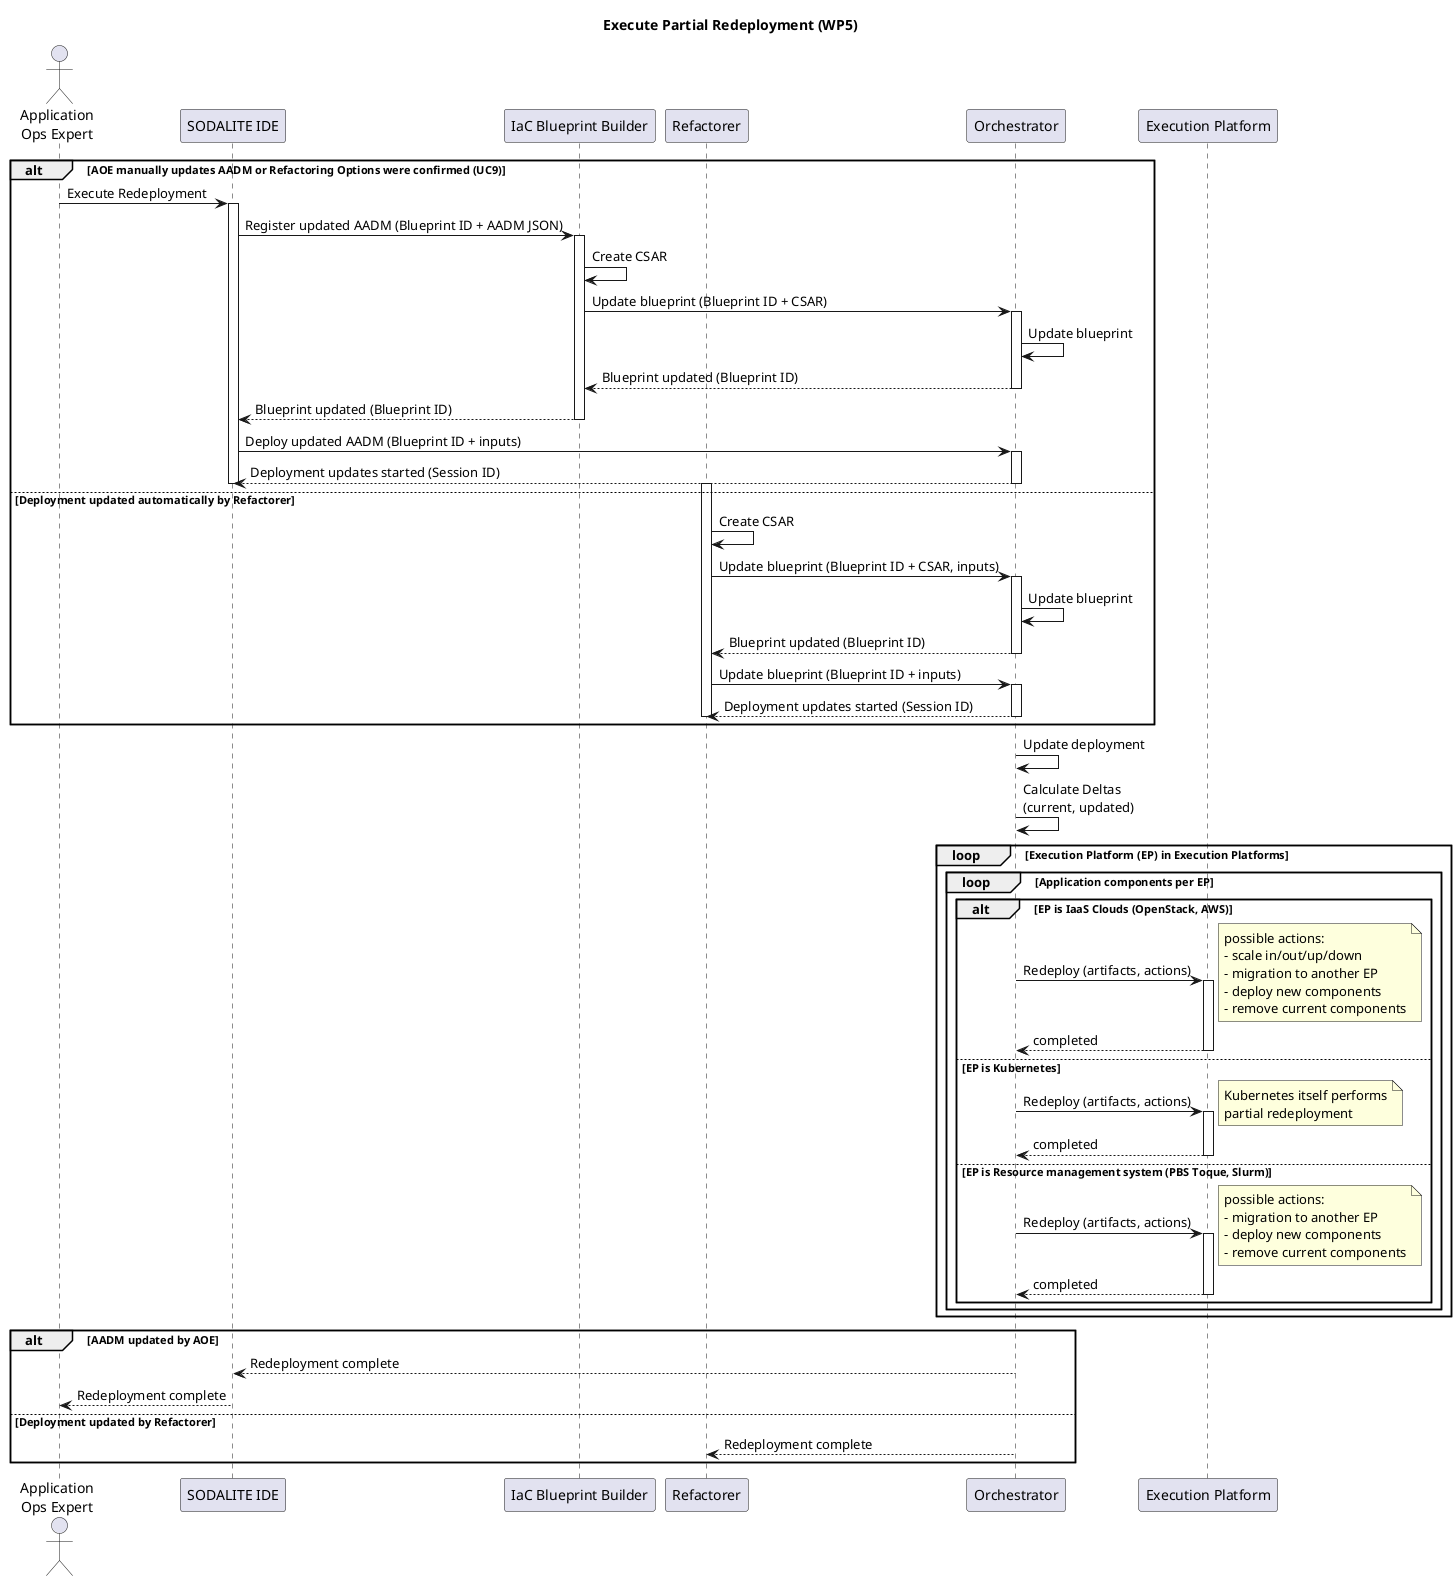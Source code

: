 @startuml

title Execute Partial Redeployment (WP5)

actor "Application\nOps Expert" as ops
participant "SODALITE IDE" as ide
participant "IaC Blueprint Builder" as builder
participant "Refactorer" as refactorer
participant Orchestrator as orch
participant "Execution Platform" as res

alt AOE manually updates AADM or Refactoring Options were confirmed (UC9) 
  ops->ide: Execute Redeployment
  activate ide
  ide->builder: Register updated AADM (Blueprint ID + AADM JSON)
  activate builder
  builder->builder: Create CSAR
  builder->orch: Update blueprint (Blueprint ID + CSAR)
  activate orch
  orch->orch: Update blueprint
  orch-->builder: Blueprint updated (Blueprint ID)
  deactivate orch
  builder-->ide: Blueprint updated (Blueprint ID)
  deactivate builder
  ide->orch: Deploy updated AADM (Blueprint ID + inputs)
  activate orch
  orch-->ide: Deployment updates started (Session ID)
  deactivate orch
  deactivate ide
else Deployment updated automatically by Refactorer 
  activate refactorer
  refactorer->refactorer: Create CSAR
  refactorer->orch: Update blueprint (Blueprint ID + CSAR, inputs)
  activate orch
  orch->orch: Update blueprint
  orch-->refactorer: Blueprint updated (Blueprint ID)
  deactivate orch
  refactorer->orch: Update blueprint (Blueprint ID + inputs)
  activate orch
  orch-->refactorer: Deployment updates started (Session ID)
  deactivate orch
  deactivate refactorer
end

activate orch
orch->orch: Update deployment
orch->orch: Calculate Deltas \n(current, updated)
loop Execution Platform (EP) in Execution Platforms
  loop Application components per EP
    alt EP is IaaS Clouds (OpenStack, AWS)
      orch->res: Redeploy (artifacts, actions)
      activate res
      note right
        possible actions:
        - scale in/out/up/down
        - migration to another EP
        - deploy new components
        - remove current components
      end note
      orch<--res: completed
      deactivate res

    else EP is Kubernetes
      orch->res: Redeploy (artifacts, actions)
      activate res
      note right
        Kubernetes itself performs
        partial redeployment
      end note
      orch<--res: completed
      deactivate res

    else EP is Resource management system (PBS Toque, Slurm)
      orch->res: Redeploy (artifacts, actions)
      activate res
      note right
        possible actions:
        - migration to another EP
        - deploy new components
        - remove current components
      end note
      orch<--res: completed
      deactivate res
    end
  end
end

alt AADM updated by AOE 
  orch-->ide: Redeployment complete
  deactivate ide
  ide-->ops: Redeployment complete
else Deployment updated by Refactorer 
  orch-->refactorer: Redeployment complete
  deactivate refactorer
end

@enduml
